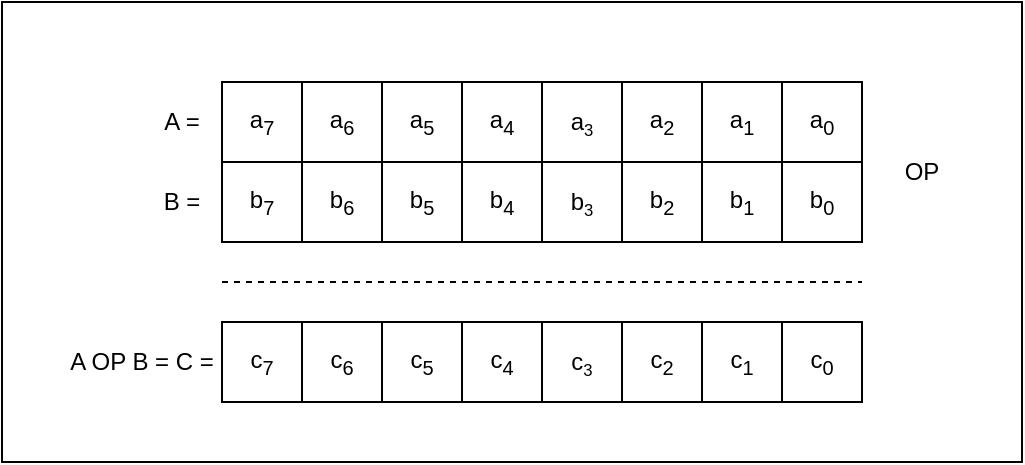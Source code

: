 <mxfile version="20.8.16" type="device"><diagram name="Page-1" id="R1yBHR0oQq7vaXfQoE1g"><mxGraphModel dx="1114" dy="854" grid="1" gridSize="10" guides="1" tooltips="1" connect="1" arrows="1" fold="1" page="1" pageScale="1" pageWidth="827" pageHeight="1169" math="0" shadow="0"><root><mxCell id="0"/><mxCell id="1" parent="0"/><mxCell id="ShxvzhwpyA9WfHDFPIPh-47" value="" style="rounded=0;whiteSpace=wrap;html=1;fontSize=12;" vertex="1" parent="1"><mxGeometry x="130" y="120" width="510" height="230" as="geometry"/></mxCell><mxCell id="ShxvzhwpyA9WfHDFPIPh-1" value="a&lt;sub&gt;7&lt;/sub&gt;" style="rounded=0;whiteSpace=wrap;html=1;" vertex="1" parent="1"><mxGeometry x="240" y="160" width="40" height="40" as="geometry"/></mxCell><mxCell id="ShxvzhwpyA9WfHDFPIPh-2" value="a&lt;sub&gt;6&lt;/sub&gt;" style="rounded=0;whiteSpace=wrap;html=1;" vertex="1" parent="1"><mxGeometry x="280" y="160" width="40" height="40" as="geometry"/></mxCell><mxCell id="ShxvzhwpyA9WfHDFPIPh-3" value="a&lt;sub&gt;5&lt;/sub&gt;" style="rounded=0;whiteSpace=wrap;html=1;" vertex="1" parent="1"><mxGeometry x="320" y="160" width="40" height="40" as="geometry"/></mxCell><mxCell id="ShxvzhwpyA9WfHDFPIPh-4" value="a&lt;sub&gt;4&lt;/sub&gt;" style="rounded=0;whiteSpace=wrap;html=1;" vertex="1" parent="1"><mxGeometry x="360" y="160" width="40" height="40" as="geometry"/></mxCell><mxCell id="ShxvzhwpyA9WfHDFPIPh-5" value="a&lt;span style=&quot;font-size: 10px;&quot;&gt;&lt;sub&gt;3&lt;/sub&gt;&lt;/span&gt;" style="rounded=0;whiteSpace=wrap;html=1;" vertex="1" parent="1"><mxGeometry x="400" y="160" width="40" height="40" as="geometry"/></mxCell><mxCell id="ShxvzhwpyA9WfHDFPIPh-6" value="a&lt;sub&gt;2&lt;/sub&gt;" style="rounded=0;whiteSpace=wrap;html=1;" vertex="1" parent="1"><mxGeometry x="440" y="160" width="40" height="40" as="geometry"/></mxCell><mxCell id="ShxvzhwpyA9WfHDFPIPh-7" value="a&lt;sub&gt;1&lt;/sub&gt;" style="rounded=0;whiteSpace=wrap;html=1;" vertex="1" parent="1"><mxGeometry x="480" y="160" width="40" height="40" as="geometry"/></mxCell><mxCell id="ShxvzhwpyA9WfHDFPIPh-8" value="a&lt;sub&gt;0&lt;/sub&gt;" style="rounded=0;whiteSpace=wrap;html=1;" vertex="1" parent="1"><mxGeometry x="520" y="160" width="40" height="40" as="geometry"/></mxCell><mxCell id="ShxvzhwpyA9WfHDFPIPh-9" value="b&lt;sub&gt;7&lt;/sub&gt;" style="rounded=0;whiteSpace=wrap;html=1;" vertex="1" parent="1"><mxGeometry x="240" y="200" width="40" height="40" as="geometry"/></mxCell><mxCell id="ShxvzhwpyA9WfHDFPIPh-10" value="b&lt;sub&gt;6&lt;/sub&gt;" style="rounded=0;whiteSpace=wrap;html=1;" vertex="1" parent="1"><mxGeometry x="280" y="200" width="40" height="40" as="geometry"/></mxCell><mxCell id="ShxvzhwpyA9WfHDFPIPh-11" value="b&lt;sub&gt;5&lt;/sub&gt;" style="rounded=0;whiteSpace=wrap;html=1;" vertex="1" parent="1"><mxGeometry x="320" y="200" width="40" height="40" as="geometry"/></mxCell><mxCell id="ShxvzhwpyA9WfHDFPIPh-12" value="b&lt;sub&gt;4&lt;/sub&gt;" style="rounded=0;whiteSpace=wrap;html=1;" vertex="1" parent="1"><mxGeometry x="360" y="200" width="40" height="40" as="geometry"/></mxCell><mxCell id="ShxvzhwpyA9WfHDFPIPh-13" value="b&lt;span style=&quot;font-size: 10px;&quot;&gt;&lt;sub&gt;3&lt;/sub&gt;&lt;/span&gt;" style="rounded=0;whiteSpace=wrap;html=1;" vertex="1" parent="1"><mxGeometry x="400" y="200" width="40" height="40" as="geometry"/></mxCell><mxCell id="ShxvzhwpyA9WfHDFPIPh-14" value="b&lt;sub&gt;2&lt;/sub&gt;" style="rounded=0;whiteSpace=wrap;html=1;" vertex="1" parent="1"><mxGeometry x="440" y="200" width="40" height="40" as="geometry"/></mxCell><mxCell id="ShxvzhwpyA9WfHDFPIPh-15" value="b&lt;sub&gt;1&lt;/sub&gt;" style="rounded=0;whiteSpace=wrap;html=1;" vertex="1" parent="1"><mxGeometry x="480" y="200" width="40" height="40" as="geometry"/></mxCell><mxCell id="ShxvzhwpyA9WfHDFPIPh-16" value="b&lt;sub&gt;0&lt;/sub&gt;" style="rounded=0;whiteSpace=wrap;html=1;" vertex="1" parent="1"><mxGeometry x="520" y="200" width="40" height="40" as="geometry"/></mxCell><mxCell id="ShxvzhwpyA9WfHDFPIPh-17" value="OP" style="text;html=1;strokeColor=none;fillColor=none;align=center;verticalAlign=middle;whiteSpace=wrap;rounded=0;" vertex="1" parent="1"><mxGeometry x="560" y="190" width="60" height="30" as="geometry"/></mxCell><mxCell id="ShxvzhwpyA9WfHDFPIPh-18" value="" style="endArrow=none;dashed=1;html=1;rounded=0;" edge="1" parent="1"><mxGeometry width="50" height="50" relative="1" as="geometry"><mxPoint x="240" y="260" as="sourcePoint"/><mxPoint x="560" y="260" as="targetPoint"/></mxGeometry></mxCell><mxCell id="ShxvzhwpyA9WfHDFPIPh-28" value="c&lt;sub&gt;7&lt;/sub&gt;" style="rounded=0;whiteSpace=wrap;html=1;" vertex="1" parent="1"><mxGeometry x="240" y="280" width="40" height="40" as="geometry"/></mxCell><mxCell id="ShxvzhwpyA9WfHDFPIPh-29" value="c&lt;sub&gt;6&lt;/sub&gt;" style="rounded=0;whiteSpace=wrap;html=1;" vertex="1" parent="1"><mxGeometry x="280" y="280" width="40" height="40" as="geometry"/></mxCell><mxCell id="ShxvzhwpyA9WfHDFPIPh-30" value="c&lt;sub&gt;5&lt;/sub&gt;" style="rounded=0;whiteSpace=wrap;html=1;" vertex="1" parent="1"><mxGeometry x="320" y="280" width="40" height="40" as="geometry"/></mxCell><mxCell id="ShxvzhwpyA9WfHDFPIPh-31" value="c&lt;sub&gt;4&lt;/sub&gt;" style="rounded=0;whiteSpace=wrap;html=1;" vertex="1" parent="1"><mxGeometry x="360" y="280" width="40" height="40" as="geometry"/></mxCell><mxCell id="ShxvzhwpyA9WfHDFPIPh-32" value="c&lt;span style=&quot;font-size: 10px;&quot;&gt;&lt;sub&gt;3&lt;/sub&gt;&lt;/span&gt;" style="rounded=0;whiteSpace=wrap;html=1;" vertex="1" parent="1"><mxGeometry x="400" y="280" width="40" height="40" as="geometry"/></mxCell><mxCell id="ShxvzhwpyA9WfHDFPIPh-33" value="c&lt;sub&gt;2&lt;/sub&gt;" style="rounded=0;whiteSpace=wrap;html=1;" vertex="1" parent="1"><mxGeometry x="440" y="280" width="40" height="40" as="geometry"/></mxCell><mxCell id="ShxvzhwpyA9WfHDFPIPh-34" value="c&lt;sub&gt;1&lt;/sub&gt;" style="rounded=0;whiteSpace=wrap;html=1;" vertex="1" parent="1"><mxGeometry x="480" y="280" width="40" height="40" as="geometry"/></mxCell><mxCell id="ShxvzhwpyA9WfHDFPIPh-35" value="c&lt;sub&gt;0&lt;/sub&gt;" style="rounded=0;whiteSpace=wrap;html=1;" vertex="1" parent="1"><mxGeometry x="520" y="280" width="40" height="40" as="geometry"/></mxCell><mxCell id="ShxvzhwpyA9WfHDFPIPh-36" value="&lt;font style=&quot;font-size: 12px;&quot;&gt;A =&lt;/font&gt;" style="text;html=1;strokeColor=none;fillColor=none;align=center;verticalAlign=middle;whiteSpace=wrap;rounded=0;fontSize=9;" vertex="1" parent="1"><mxGeometry x="190" y="165" width="60" height="30" as="geometry"/></mxCell><mxCell id="ShxvzhwpyA9WfHDFPIPh-45" value="B =" style="text;html=1;strokeColor=none;fillColor=none;align=center;verticalAlign=middle;whiteSpace=wrap;rounded=0;fontSize=12;" vertex="1" parent="1"><mxGeometry x="190" y="205" width="60" height="30" as="geometry"/></mxCell><mxCell id="ShxvzhwpyA9WfHDFPIPh-46" value="A OP B = C =" style="text;html=1;strokeColor=none;fillColor=none;align=center;verticalAlign=middle;whiteSpace=wrap;rounded=0;fontSize=12;" vertex="1" parent="1"><mxGeometry x="150" y="285" width="100" height="30" as="geometry"/></mxCell></root></mxGraphModel></diagram></mxfile>
